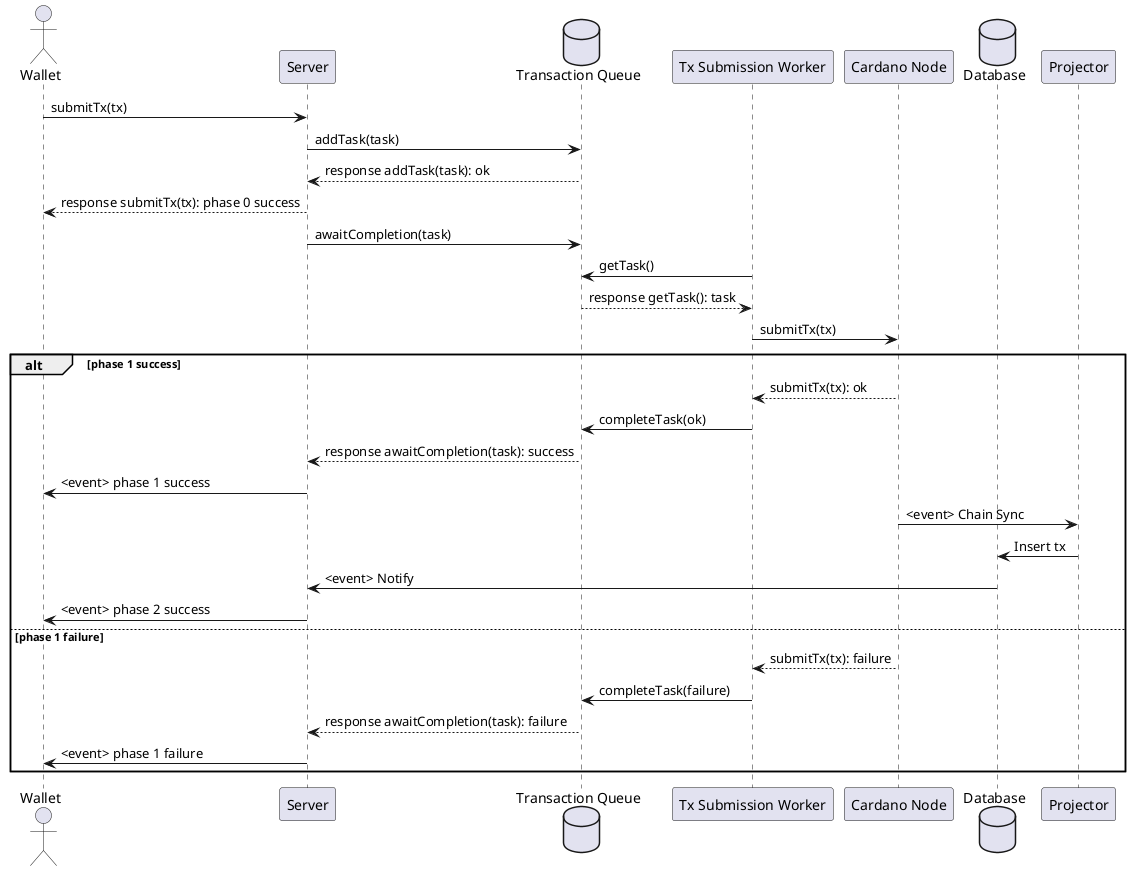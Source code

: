 @startuml Transaction Submission

actor Wallet
participant Server
database "Transaction Queue" as Queue
participant "Tx Submission Worker" as Worker
participant "Cardano Node" as Node
database "Database" as DB
participant "Projector" as Projector

Wallet -> Server: submitTx(tx)
Server -> Queue: addTask(task)
Queue --> Server: response addTask(task): ok
Server --> Wallet: response submitTx(tx): phase 0 success
Server -> Queue: awaitCompletion(task)
Worker -> Queue: getTask()
Queue --> Worker: response getTask(): task
Worker -> Node: submitTx(tx)
alt phase 1 success
  Node --> Worker: submitTx(tx): ok
  Worker -> Queue: completeTask(ok)
  Queue --> Server: response awaitCompletion(task): success
  Server -> Wallet: <event> phase 1 success
  Node -> Projector: <event> Chain Sync
  Projector -> DB: Insert tx
  DB -> Server: <event> Notify
  Server -> Wallet: <event> phase 2 success
else phase 1 failure
  Node --> Worker: submitTx(tx): failure
  Worker -> Queue: completeTask(failure)
  Queue --> Server: response awaitCompletion(task): failure
  Server -> Wallet: <event> phase 1 failure
end

@enduml
